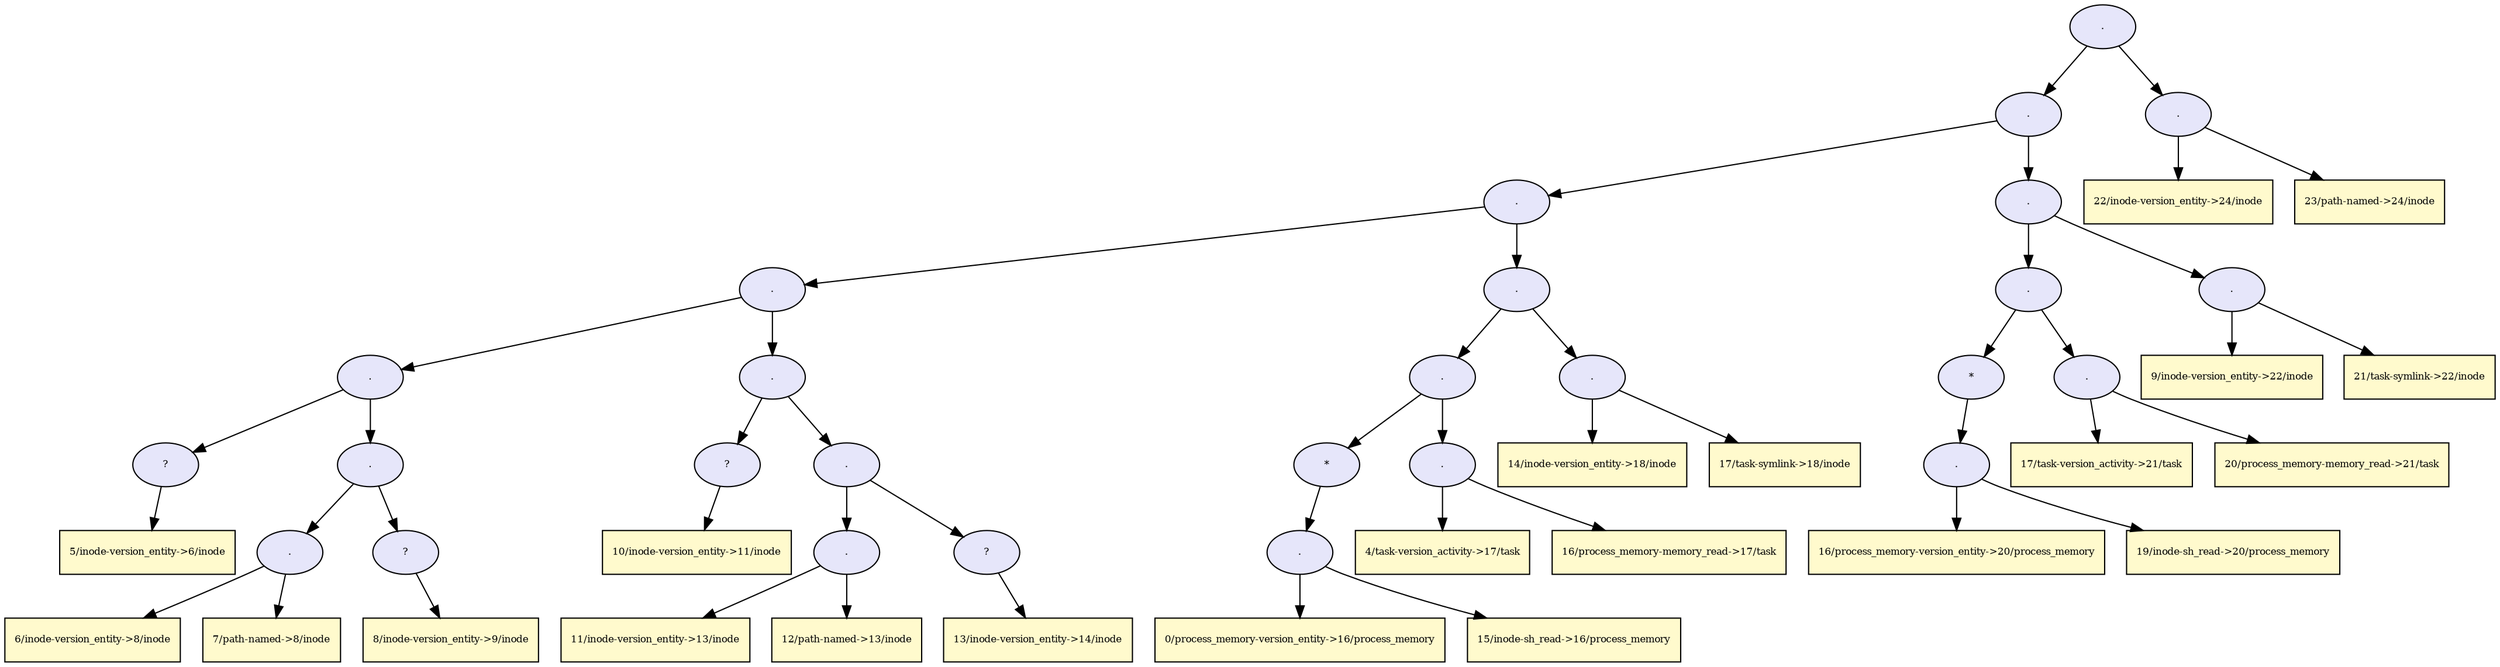 digraph RGL__DirectedAdjacencyGraph {56[fontsize = 8,label = ".",shape = ellipse, fillcolor="#e6e6fa", style = filled]

56 -> 52[fontsize = 8, color="#000000"]

52[fontsize = 8,label = ".",shape = ellipse, fillcolor="#e6e6fa", style = filled]

52 -> 37[fontsize = 8, color="#000000"]

37[fontsize = 8,label = ".",shape = ellipse, fillcolor="#e6e6fa", style = filled]

37 -> 22[fontsize = 8, color="#000000"]

22[fontsize = 8,label = ".",shape = ellipse, fillcolor="#e6e6fa", style = filled]

22 -> 11[fontsize = 8, color="#000000"]

11[fontsize = 8,label = ".",shape = ellipse, fillcolor="#e6e6fa", style = filled]

11 -> 4[fontsize = 8, color="#000000"]

4[fontsize = 8,label = "?",shape = ellipse, fillcolor="#e6e6fa", style = filled]

4 -> 3[fontsize = 8, color="#000000"]

3[fontsize = 8,label = "5/inode-version_entity->6/inode",shape = rectangle, fillcolor="#fffacd", style = filled]

11 -> 10[fontsize = 8, color="#000000"]

10[fontsize = 8,label = ".",shape = ellipse, fillcolor="#e6e6fa", style = filled]

10 -> 7[fontsize = 8, color="#000000"]

7[fontsize = 8,label = ".",shape = ellipse, fillcolor="#e6e6fa", style = filled]

7 -> 5[fontsize = 8, color="#000000"]

5[fontsize = 8,label = "6/inode-version_entity->8/inode",shape = rectangle, fillcolor="#fffacd", style = filled]

7 -> 6[fontsize = 8, color="#000000"]

6[fontsize = 8,label = "7/path-named->8/inode",shape = rectangle, fillcolor="#fffacd", style = filled]

10 -> 9[fontsize = 8, color="#000000"]

9[fontsize = 8,label = "?",shape = ellipse, fillcolor="#e6e6fa", style = filled]

9 -> 8[fontsize = 8, color="#000000"]

8[fontsize = 8,label = "8/inode-version_entity->9/inode",shape = rectangle, fillcolor="#fffacd", style = filled]

22 -> 21[fontsize = 8, color="#000000"]

21[fontsize = 8,label = ".",shape = ellipse, fillcolor="#e6e6fa", style = filled]

21 -> 14[fontsize = 8, color="#000000"]

14[fontsize = 8,label = "?",shape = ellipse, fillcolor="#e6e6fa", style = filled]

14 -> 13[fontsize = 8, color="#000000"]

13[fontsize = 8,label = "10/inode-version_entity->11/inode",shape = rectangle, fillcolor="#fffacd", style = filled]

21 -> 20[fontsize = 8, color="#000000"]

20[fontsize = 8,label = ".",shape = ellipse, fillcolor="#e6e6fa", style = filled]

20 -> 17[fontsize = 8, color="#000000"]

17[fontsize = 8,label = ".",shape = ellipse, fillcolor="#e6e6fa", style = filled]

17 -> 15[fontsize = 8, color="#000000"]

15[fontsize = 8,label = "11/inode-version_entity->13/inode",shape = rectangle, fillcolor="#fffacd", style = filled]

17 -> 16[fontsize = 8, color="#000000"]

16[fontsize = 8,label = "12/path-named->13/inode",shape = rectangle, fillcolor="#fffacd", style = filled]

20 -> 19[fontsize = 8, color="#000000"]

19[fontsize = 8,label = "?",shape = ellipse, fillcolor="#e6e6fa", style = filled]

19 -> 18[fontsize = 8, color="#000000"]

18[fontsize = 8,label = "13/inode-version_entity->14/inode",shape = rectangle, fillcolor="#fffacd", style = filled]

37 -> 36[fontsize = 8, color="#000000"]

36[fontsize = 8,label = ".",shape = ellipse, fillcolor="#e6e6fa", style = filled]

36 -> 32[fontsize = 8, color="#000000"]

32[fontsize = 8,label = ".",shape = ellipse, fillcolor="#e6e6fa", style = filled]

32 -> 27[fontsize = 8, color="#000000"]

27[fontsize = 8,label = "*",shape = ellipse, fillcolor="#e6e6fa", style = filled]

27 -> 25[fontsize = 8, color="#000000"]

25[fontsize = 8,label = ".",shape = ellipse, fillcolor="#e6e6fa", style = filled]

25 -> 23[fontsize = 8, color="#000000"]

23[fontsize = 8,label = "0/process_memory-version_entity->16/process_memory",shape = rectangle, fillcolor="#fffacd", style = filled]

25 -> 24[fontsize = 8, color="#000000"]

24[fontsize = 8,label = "15/inode-sh_read->16/process_memory",shape = rectangle, fillcolor="#fffacd", style = filled]

32 -> 31[fontsize = 8, color="#000000"]

31[fontsize = 8,label = ".",shape = ellipse, fillcolor="#e6e6fa", style = filled]

31 -> 29[fontsize = 8, color="#000000"]

29[fontsize = 8,label = "4/task-version_activity->17/task",shape = rectangle, fillcolor="#fffacd", style = filled]

31 -> 30[fontsize = 8, color="#000000"]

30[fontsize = 8,label = "16/process_memory-memory_read->17/task",shape = rectangle, fillcolor="#fffacd", style = filled]

36 -> 35[fontsize = 8, color="#000000"]

35[fontsize = 8,label = ".",shape = ellipse, fillcolor="#e6e6fa", style = filled]

35 -> 33[fontsize = 8, color="#000000"]

33[fontsize = 8,label = "14/inode-version_entity->18/inode",shape = rectangle, fillcolor="#fffacd", style = filled]

35 -> 34[fontsize = 8, color="#000000"]

34[fontsize = 8,label = "17/task-symlink->18/inode",shape = rectangle, fillcolor="#fffacd", style = filled]

52 -> 51[fontsize = 8, color="#000000"]

51[fontsize = 8,label = ".",shape = ellipse, fillcolor="#e6e6fa", style = filled]

51 -> 47[fontsize = 8, color="#000000"]

47[fontsize = 8,label = ".",shape = ellipse, fillcolor="#e6e6fa", style = filled]

47 -> 42[fontsize = 8, color="#000000"]

42[fontsize = 8,label = "*",shape = ellipse, fillcolor="#e6e6fa", style = filled]

42 -> 40[fontsize = 8, color="#000000"]

40[fontsize = 8,label = ".",shape = ellipse, fillcolor="#e6e6fa", style = filled]

40 -> 38[fontsize = 8, color="#000000"]

38[fontsize = 8,label = "16/process_memory-version_entity->20/process_memory",shape = rectangle, fillcolor="#fffacd", style = filled]

40 -> 39[fontsize = 8, color="#000000"]

39[fontsize = 8,label = "19/inode-sh_read->20/process_memory",shape = rectangle, fillcolor="#fffacd", style = filled]

47 -> 46[fontsize = 8, color="#000000"]

46[fontsize = 8,label = ".",shape = ellipse, fillcolor="#e6e6fa", style = filled]

46 -> 44[fontsize = 8, color="#000000"]

44[fontsize = 8,label = "17/task-version_activity->21/task",shape = rectangle, fillcolor="#fffacd", style = filled]

46 -> 45[fontsize = 8, color="#000000"]

45[fontsize = 8,label = "20/process_memory-memory_read->21/task",shape = rectangle, fillcolor="#fffacd", style = filled]

51 -> 50[fontsize = 8, color="#000000"]

50[fontsize = 8,label = ".",shape = ellipse, fillcolor="#e6e6fa", style = filled]

50 -> 48[fontsize = 8, color="#000000"]

48[fontsize = 8,label = "9/inode-version_entity->22/inode",shape = rectangle, fillcolor="#fffacd", style = filled]

50 -> 49[fontsize = 8, color="#000000"]

49[fontsize = 8,label = "21/task-symlink->22/inode",shape = rectangle, fillcolor="#fffacd", style = filled]

56 -> 55[fontsize = 8, color="#000000"]

55[fontsize = 8,label = ".",shape = ellipse, fillcolor="#e6e6fa", style = filled]

55 -> 53[fontsize = 8, color="#000000"]

53[fontsize = 8,label = "22/inode-version_entity->24/inode",shape = rectangle, fillcolor="#fffacd", style = filled]

55 -> 54[fontsize = 8, color="#000000"]

54[fontsize = 8,label = "23/path-named->24/inode",shape = rectangle, fillcolor="#fffacd", style = filled]

}
